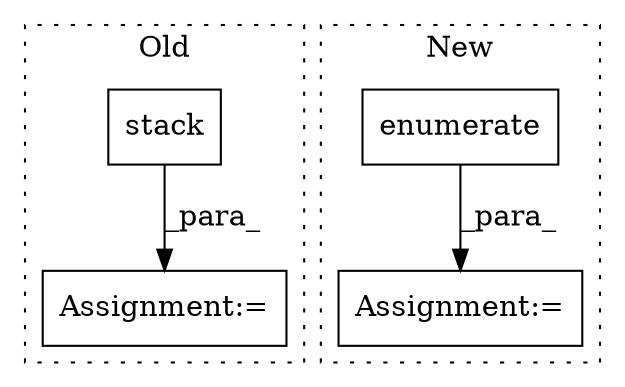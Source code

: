 digraph G {
subgraph cluster0 {
1 [label="stack" a="32" s="1822,1834" l="6,1" shape="box"];
3 [label="Assignment:=" a="7" s="1815" l="1" shape="box"];
label = "Old";
style="dotted";
}
subgraph cluster1 {
2 [label="enumerate" a="32" s="1611,1629" l="10,1" shape="box"];
4 [label="Assignment:=" a="7" s="1503" l="1" shape="box"];
label = "New";
style="dotted";
}
1 -> 3 [label="_para_"];
2 -> 4 [label="_para_"];
}